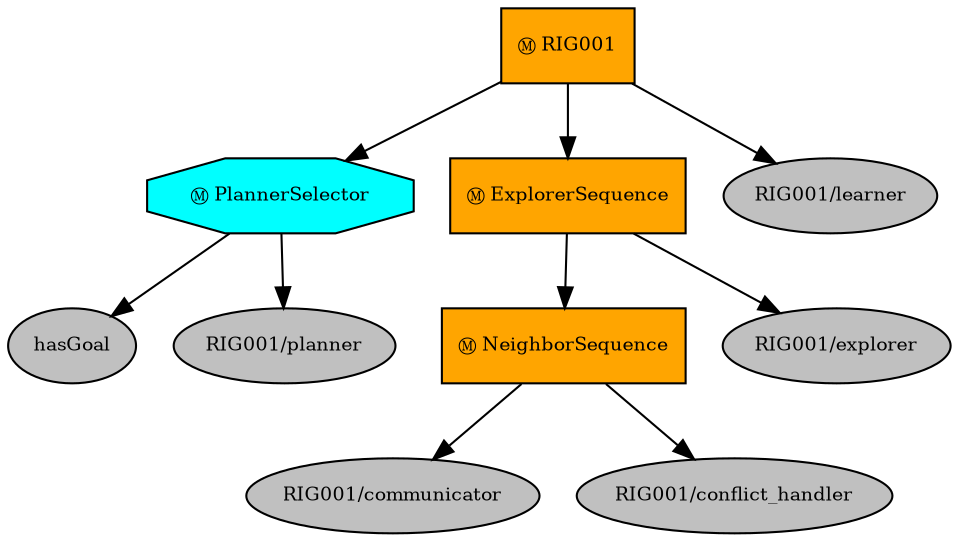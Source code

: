 digraph pastafarianism {
ordering=out;
graph [fontname="times-roman"];
node [fontname="times-roman"];
edge [fontname="times-roman"];
RIG001 [fillcolor=orange, fontcolor=black, fontsize=9, label="Ⓜ RIG001", shape=box, style=filled];
PlannerSelector [fillcolor=cyan, fontcolor=black, fontsize=9, label="Ⓜ PlannerSelector", shape=octagon, style=filled];
RIG001 -> PlannerSelector;
hasGoal [fillcolor=gray, fontcolor=black, fontsize=9, label=hasGoal, shape=ellipse, style=filled];
PlannerSelector -> hasGoal;
"RIG001/planner" [fillcolor=gray, fontcolor=black, fontsize=9, label="RIG001/planner", shape=ellipse, style=filled];
PlannerSelector -> "RIG001/planner";
ExplorerSequence [fillcolor=orange, fontcolor=black, fontsize=9, label="Ⓜ ExplorerSequence", shape=box, style=filled];
RIG001 -> ExplorerSequence;
NeighborSequence [fillcolor=orange, fontcolor=black, fontsize=9, label="Ⓜ NeighborSequence", shape=box, style=filled];
ExplorerSequence -> NeighborSequence;
"RIG001/communicator" [fillcolor=gray, fontcolor=black, fontsize=9, label="RIG001/communicator", shape=ellipse, style=filled];
NeighborSequence -> "RIG001/communicator";
"RIG001/conflict_handler" [fillcolor=gray, fontcolor=black, fontsize=9, label="RIG001/conflict_handler", shape=ellipse, style=filled];
NeighborSequence -> "RIG001/conflict_handler";
"RIG001/explorer" [fillcolor=gray, fontcolor=black, fontsize=9, label="RIG001/explorer", shape=ellipse, style=filled];
ExplorerSequence -> "RIG001/explorer";
"RIG001/learner" [fillcolor=gray, fontcolor=black, fontsize=9, label="RIG001/learner", shape=ellipse, style=filled];
RIG001 -> "RIG001/learner";
}
